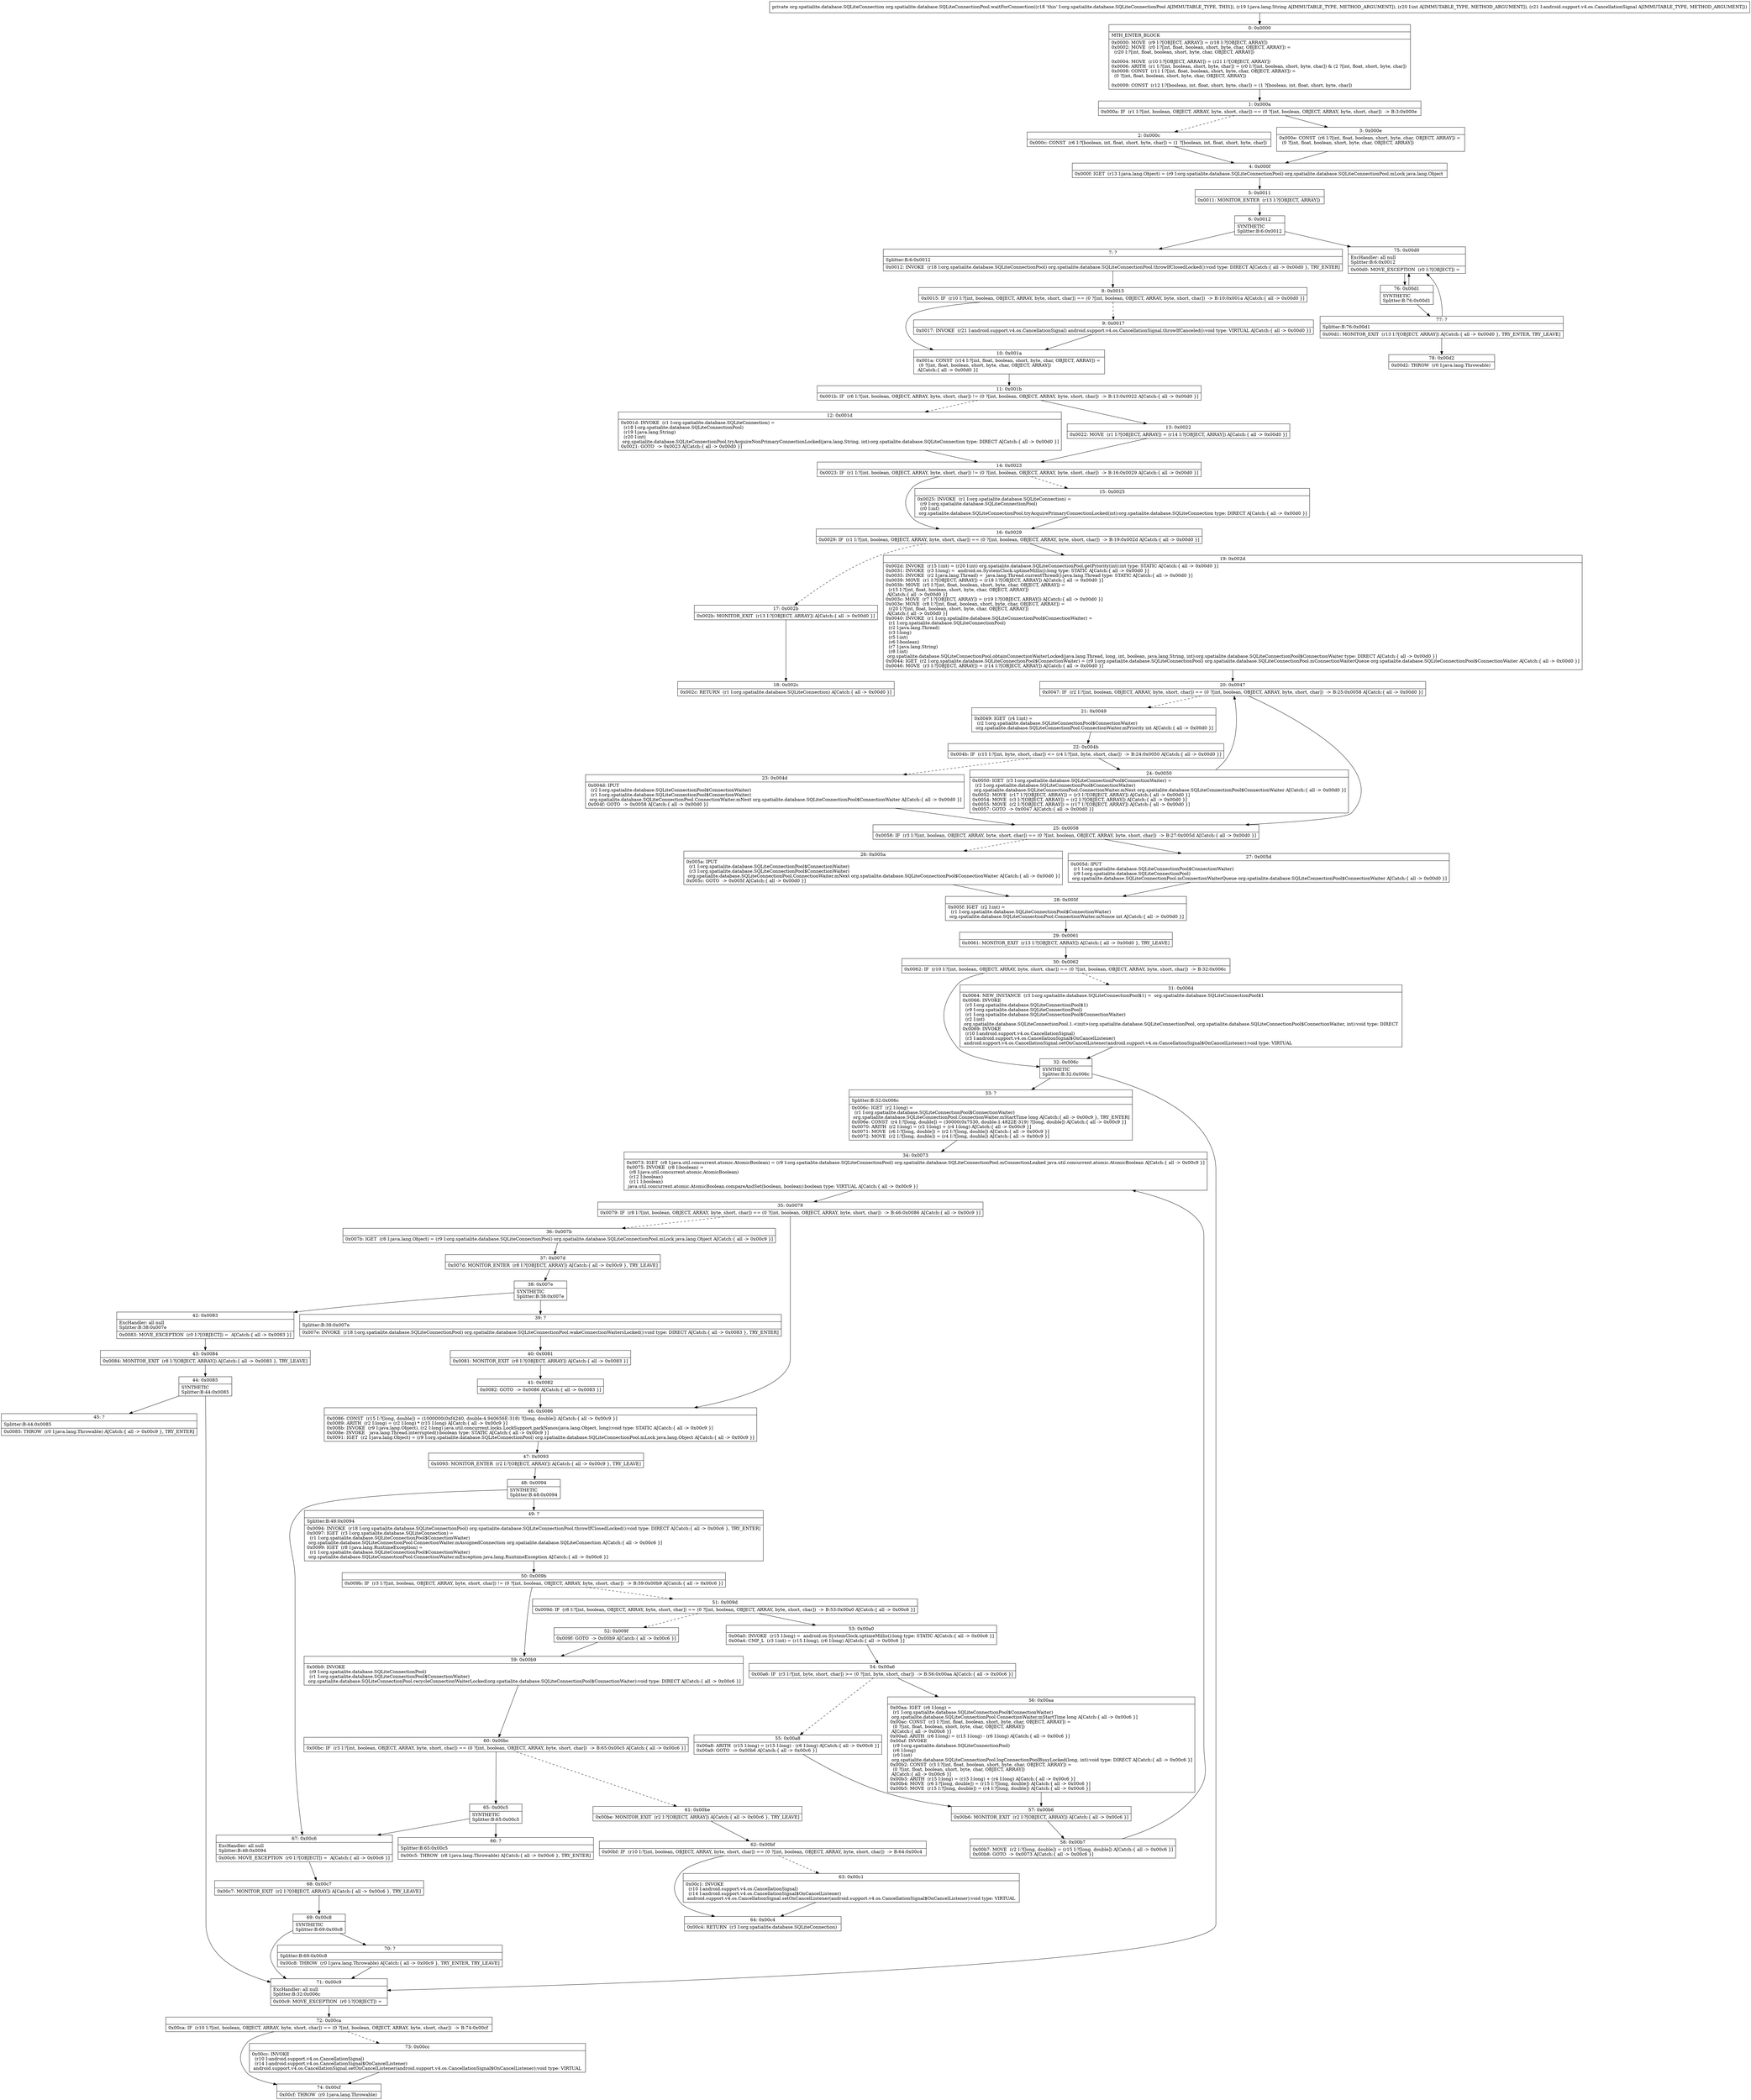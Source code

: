 digraph "CFG fororg.spatialite.database.SQLiteConnectionPool.waitForConnection(Ljava\/lang\/String;ILandroid\/support\/v4\/os\/CancellationSignal;)Lorg\/spatialite\/database\/SQLiteConnection;" {
Node_0 [shape=record,label="{0\:\ 0x0000|MTH_ENTER_BLOCK\l|0x0000: MOVE  (r9 I:?[OBJECT, ARRAY]) = (r18 I:?[OBJECT, ARRAY]) \l0x0002: MOVE  (r0 I:?[int, float, boolean, short, byte, char, OBJECT, ARRAY]) = \l  (r20 I:?[int, float, boolean, short, byte, char, OBJECT, ARRAY])\l \l0x0004: MOVE  (r10 I:?[OBJECT, ARRAY]) = (r21 I:?[OBJECT, ARRAY]) \l0x0006: ARITH  (r1 I:?[int, boolean, short, byte, char]) = (r0 I:?[int, boolean, short, byte, char]) & (2 ?[int, float, short, byte, char]) \l0x0008: CONST  (r11 I:?[int, float, boolean, short, byte, char, OBJECT, ARRAY]) = \l  (0 ?[int, float, boolean, short, byte, char, OBJECT, ARRAY])\l \l0x0009: CONST  (r12 I:?[boolean, int, float, short, byte, char]) = (1 ?[boolean, int, float, short, byte, char]) \l}"];
Node_1 [shape=record,label="{1\:\ 0x000a|0x000a: IF  (r1 I:?[int, boolean, OBJECT, ARRAY, byte, short, char]) == (0 ?[int, boolean, OBJECT, ARRAY, byte, short, char])  \-\> B:3:0x000e \l}"];
Node_2 [shape=record,label="{2\:\ 0x000c|0x000c: CONST  (r6 I:?[boolean, int, float, short, byte, char]) = (1 ?[boolean, int, float, short, byte, char]) \l}"];
Node_3 [shape=record,label="{3\:\ 0x000e|0x000e: CONST  (r6 I:?[int, float, boolean, short, byte, char, OBJECT, ARRAY]) = \l  (0 ?[int, float, boolean, short, byte, char, OBJECT, ARRAY])\l \l}"];
Node_4 [shape=record,label="{4\:\ 0x000f|0x000f: IGET  (r13 I:java.lang.Object) = (r9 I:org.spatialite.database.SQLiteConnectionPool) org.spatialite.database.SQLiteConnectionPool.mLock java.lang.Object \l}"];
Node_5 [shape=record,label="{5\:\ 0x0011|0x0011: MONITOR_ENTER  (r13 I:?[OBJECT, ARRAY]) \l}"];
Node_6 [shape=record,label="{6\:\ 0x0012|SYNTHETIC\lSplitter:B:6:0x0012\l}"];
Node_7 [shape=record,label="{7\:\ ?|Splitter:B:6:0x0012\l|0x0012: INVOKE  (r18 I:org.spatialite.database.SQLiteConnectionPool) org.spatialite.database.SQLiteConnectionPool.throwIfClosedLocked():void type: DIRECT A[Catch:\{ all \-\> 0x00d0 \}, TRY_ENTER]\l}"];
Node_8 [shape=record,label="{8\:\ 0x0015|0x0015: IF  (r10 I:?[int, boolean, OBJECT, ARRAY, byte, short, char]) == (0 ?[int, boolean, OBJECT, ARRAY, byte, short, char])  \-\> B:10:0x001a A[Catch:\{ all \-\> 0x00d0 \}]\l}"];
Node_9 [shape=record,label="{9\:\ 0x0017|0x0017: INVOKE  (r21 I:android.support.v4.os.CancellationSignal) android.support.v4.os.CancellationSignal.throwIfCanceled():void type: VIRTUAL A[Catch:\{ all \-\> 0x00d0 \}]\l}"];
Node_10 [shape=record,label="{10\:\ 0x001a|0x001a: CONST  (r14 I:?[int, float, boolean, short, byte, char, OBJECT, ARRAY]) = \l  (0 ?[int, float, boolean, short, byte, char, OBJECT, ARRAY])\l A[Catch:\{ all \-\> 0x00d0 \}]\l}"];
Node_11 [shape=record,label="{11\:\ 0x001b|0x001b: IF  (r6 I:?[int, boolean, OBJECT, ARRAY, byte, short, char]) != (0 ?[int, boolean, OBJECT, ARRAY, byte, short, char])  \-\> B:13:0x0022 A[Catch:\{ all \-\> 0x00d0 \}]\l}"];
Node_12 [shape=record,label="{12\:\ 0x001d|0x001d: INVOKE  (r1 I:org.spatialite.database.SQLiteConnection) = \l  (r18 I:org.spatialite.database.SQLiteConnectionPool)\l  (r19 I:java.lang.String)\l  (r20 I:int)\l org.spatialite.database.SQLiteConnectionPool.tryAcquireNonPrimaryConnectionLocked(java.lang.String, int):org.spatialite.database.SQLiteConnection type: DIRECT A[Catch:\{ all \-\> 0x00d0 \}]\l0x0021: GOTO  \-\> 0x0023 A[Catch:\{ all \-\> 0x00d0 \}]\l}"];
Node_13 [shape=record,label="{13\:\ 0x0022|0x0022: MOVE  (r1 I:?[OBJECT, ARRAY]) = (r14 I:?[OBJECT, ARRAY]) A[Catch:\{ all \-\> 0x00d0 \}]\l}"];
Node_14 [shape=record,label="{14\:\ 0x0023|0x0023: IF  (r1 I:?[int, boolean, OBJECT, ARRAY, byte, short, char]) != (0 ?[int, boolean, OBJECT, ARRAY, byte, short, char])  \-\> B:16:0x0029 A[Catch:\{ all \-\> 0x00d0 \}]\l}"];
Node_15 [shape=record,label="{15\:\ 0x0025|0x0025: INVOKE  (r1 I:org.spatialite.database.SQLiteConnection) = \l  (r9 I:org.spatialite.database.SQLiteConnectionPool)\l  (r0 I:int)\l org.spatialite.database.SQLiteConnectionPool.tryAcquirePrimaryConnectionLocked(int):org.spatialite.database.SQLiteConnection type: DIRECT A[Catch:\{ all \-\> 0x00d0 \}]\l}"];
Node_16 [shape=record,label="{16\:\ 0x0029|0x0029: IF  (r1 I:?[int, boolean, OBJECT, ARRAY, byte, short, char]) == (0 ?[int, boolean, OBJECT, ARRAY, byte, short, char])  \-\> B:19:0x002d A[Catch:\{ all \-\> 0x00d0 \}]\l}"];
Node_17 [shape=record,label="{17\:\ 0x002b|0x002b: MONITOR_EXIT  (r13 I:?[OBJECT, ARRAY]) A[Catch:\{ all \-\> 0x00d0 \}]\l}"];
Node_18 [shape=record,label="{18\:\ 0x002c|0x002c: RETURN  (r1 I:org.spatialite.database.SQLiteConnection) A[Catch:\{ all \-\> 0x00d0 \}]\l}"];
Node_19 [shape=record,label="{19\:\ 0x002d|0x002d: INVOKE  (r15 I:int) = (r20 I:int) org.spatialite.database.SQLiteConnectionPool.getPriority(int):int type: STATIC A[Catch:\{ all \-\> 0x00d0 \}]\l0x0031: INVOKE  (r3 I:long) =  android.os.SystemClock.uptimeMillis():long type: STATIC A[Catch:\{ all \-\> 0x00d0 \}]\l0x0035: INVOKE  (r2 I:java.lang.Thread) =  java.lang.Thread.currentThread():java.lang.Thread type: STATIC A[Catch:\{ all \-\> 0x00d0 \}]\l0x0039: MOVE  (r1 I:?[OBJECT, ARRAY]) = (r18 I:?[OBJECT, ARRAY]) A[Catch:\{ all \-\> 0x00d0 \}]\l0x003b: MOVE  (r5 I:?[int, float, boolean, short, byte, char, OBJECT, ARRAY]) = \l  (r15 I:?[int, float, boolean, short, byte, char, OBJECT, ARRAY])\l A[Catch:\{ all \-\> 0x00d0 \}]\l0x003c: MOVE  (r7 I:?[OBJECT, ARRAY]) = (r19 I:?[OBJECT, ARRAY]) A[Catch:\{ all \-\> 0x00d0 \}]\l0x003e: MOVE  (r8 I:?[int, float, boolean, short, byte, char, OBJECT, ARRAY]) = \l  (r20 I:?[int, float, boolean, short, byte, char, OBJECT, ARRAY])\l A[Catch:\{ all \-\> 0x00d0 \}]\l0x0040: INVOKE  (r1 I:org.spatialite.database.SQLiteConnectionPool$ConnectionWaiter) = \l  (r1 I:org.spatialite.database.SQLiteConnectionPool)\l  (r2 I:java.lang.Thread)\l  (r3 I:long)\l  (r5 I:int)\l  (r6 I:boolean)\l  (r7 I:java.lang.String)\l  (r8 I:int)\l org.spatialite.database.SQLiteConnectionPool.obtainConnectionWaiterLocked(java.lang.Thread, long, int, boolean, java.lang.String, int):org.spatialite.database.SQLiteConnectionPool$ConnectionWaiter type: DIRECT A[Catch:\{ all \-\> 0x00d0 \}]\l0x0044: IGET  (r2 I:org.spatialite.database.SQLiteConnectionPool$ConnectionWaiter) = (r9 I:org.spatialite.database.SQLiteConnectionPool) org.spatialite.database.SQLiteConnectionPool.mConnectionWaiterQueue org.spatialite.database.SQLiteConnectionPool$ConnectionWaiter A[Catch:\{ all \-\> 0x00d0 \}]\l0x0046: MOVE  (r3 I:?[OBJECT, ARRAY]) = (r14 I:?[OBJECT, ARRAY]) A[Catch:\{ all \-\> 0x00d0 \}]\l}"];
Node_20 [shape=record,label="{20\:\ 0x0047|0x0047: IF  (r2 I:?[int, boolean, OBJECT, ARRAY, byte, short, char]) == (0 ?[int, boolean, OBJECT, ARRAY, byte, short, char])  \-\> B:25:0x0058 A[Catch:\{ all \-\> 0x00d0 \}]\l}"];
Node_21 [shape=record,label="{21\:\ 0x0049|0x0049: IGET  (r4 I:int) = \l  (r2 I:org.spatialite.database.SQLiteConnectionPool$ConnectionWaiter)\l org.spatialite.database.SQLiteConnectionPool.ConnectionWaiter.mPriority int A[Catch:\{ all \-\> 0x00d0 \}]\l}"];
Node_22 [shape=record,label="{22\:\ 0x004b|0x004b: IF  (r15 I:?[int, byte, short, char]) \<= (r4 I:?[int, byte, short, char])  \-\> B:24:0x0050 A[Catch:\{ all \-\> 0x00d0 \}]\l}"];
Node_23 [shape=record,label="{23\:\ 0x004d|0x004d: IPUT  \l  (r2 I:org.spatialite.database.SQLiteConnectionPool$ConnectionWaiter)\l  (r1 I:org.spatialite.database.SQLiteConnectionPool$ConnectionWaiter)\l org.spatialite.database.SQLiteConnectionPool.ConnectionWaiter.mNext org.spatialite.database.SQLiteConnectionPool$ConnectionWaiter A[Catch:\{ all \-\> 0x00d0 \}]\l0x004f: GOTO  \-\> 0x0058 A[Catch:\{ all \-\> 0x00d0 \}]\l}"];
Node_24 [shape=record,label="{24\:\ 0x0050|0x0050: IGET  (r3 I:org.spatialite.database.SQLiteConnectionPool$ConnectionWaiter) = \l  (r2 I:org.spatialite.database.SQLiteConnectionPool$ConnectionWaiter)\l org.spatialite.database.SQLiteConnectionPool.ConnectionWaiter.mNext org.spatialite.database.SQLiteConnectionPool$ConnectionWaiter A[Catch:\{ all \-\> 0x00d0 \}]\l0x0052: MOVE  (r17 I:?[OBJECT, ARRAY]) = (r3 I:?[OBJECT, ARRAY]) A[Catch:\{ all \-\> 0x00d0 \}]\l0x0054: MOVE  (r3 I:?[OBJECT, ARRAY]) = (r2 I:?[OBJECT, ARRAY]) A[Catch:\{ all \-\> 0x00d0 \}]\l0x0055: MOVE  (r2 I:?[OBJECT, ARRAY]) = (r17 I:?[OBJECT, ARRAY]) A[Catch:\{ all \-\> 0x00d0 \}]\l0x0057: GOTO  \-\> 0x0047 A[Catch:\{ all \-\> 0x00d0 \}]\l}"];
Node_25 [shape=record,label="{25\:\ 0x0058|0x0058: IF  (r3 I:?[int, boolean, OBJECT, ARRAY, byte, short, char]) == (0 ?[int, boolean, OBJECT, ARRAY, byte, short, char])  \-\> B:27:0x005d A[Catch:\{ all \-\> 0x00d0 \}]\l}"];
Node_26 [shape=record,label="{26\:\ 0x005a|0x005a: IPUT  \l  (r1 I:org.spatialite.database.SQLiteConnectionPool$ConnectionWaiter)\l  (r3 I:org.spatialite.database.SQLiteConnectionPool$ConnectionWaiter)\l org.spatialite.database.SQLiteConnectionPool.ConnectionWaiter.mNext org.spatialite.database.SQLiteConnectionPool$ConnectionWaiter A[Catch:\{ all \-\> 0x00d0 \}]\l0x005c: GOTO  \-\> 0x005f A[Catch:\{ all \-\> 0x00d0 \}]\l}"];
Node_27 [shape=record,label="{27\:\ 0x005d|0x005d: IPUT  \l  (r1 I:org.spatialite.database.SQLiteConnectionPool$ConnectionWaiter)\l  (r9 I:org.spatialite.database.SQLiteConnectionPool)\l org.spatialite.database.SQLiteConnectionPool.mConnectionWaiterQueue org.spatialite.database.SQLiteConnectionPool$ConnectionWaiter A[Catch:\{ all \-\> 0x00d0 \}]\l}"];
Node_28 [shape=record,label="{28\:\ 0x005f|0x005f: IGET  (r2 I:int) = \l  (r1 I:org.spatialite.database.SQLiteConnectionPool$ConnectionWaiter)\l org.spatialite.database.SQLiteConnectionPool.ConnectionWaiter.mNonce int A[Catch:\{ all \-\> 0x00d0 \}]\l}"];
Node_29 [shape=record,label="{29\:\ 0x0061|0x0061: MONITOR_EXIT  (r13 I:?[OBJECT, ARRAY]) A[Catch:\{ all \-\> 0x00d0 \}, TRY_LEAVE]\l}"];
Node_30 [shape=record,label="{30\:\ 0x0062|0x0062: IF  (r10 I:?[int, boolean, OBJECT, ARRAY, byte, short, char]) == (0 ?[int, boolean, OBJECT, ARRAY, byte, short, char])  \-\> B:32:0x006c \l}"];
Node_31 [shape=record,label="{31\:\ 0x0064|0x0064: NEW_INSTANCE  (r3 I:org.spatialite.database.SQLiteConnectionPool$1) =  org.spatialite.database.SQLiteConnectionPool$1 \l0x0066: INVOKE  \l  (r3 I:org.spatialite.database.SQLiteConnectionPool$1)\l  (r9 I:org.spatialite.database.SQLiteConnectionPool)\l  (r1 I:org.spatialite.database.SQLiteConnectionPool$ConnectionWaiter)\l  (r2 I:int)\l org.spatialite.database.SQLiteConnectionPool.1.\<init\>(org.spatialite.database.SQLiteConnectionPool, org.spatialite.database.SQLiteConnectionPool$ConnectionWaiter, int):void type: DIRECT \l0x0069: INVOKE  \l  (r10 I:android.support.v4.os.CancellationSignal)\l  (r3 I:android.support.v4.os.CancellationSignal$OnCancelListener)\l android.support.v4.os.CancellationSignal.setOnCancelListener(android.support.v4.os.CancellationSignal$OnCancelListener):void type: VIRTUAL \l}"];
Node_32 [shape=record,label="{32\:\ 0x006c|SYNTHETIC\lSplitter:B:32:0x006c\l}"];
Node_33 [shape=record,label="{33\:\ ?|Splitter:B:32:0x006c\l|0x006c: IGET  (r2 I:long) = \l  (r1 I:org.spatialite.database.SQLiteConnectionPool$ConnectionWaiter)\l org.spatialite.database.SQLiteConnectionPool.ConnectionWaiter.mStartTime long A[Catch:\{ all \-\> 0x00c9 \}, TRY_ENTER]\l0x006e: CONST  (r4 I:?[long, double]) = (30000(0x7530, double:1.4822E\-319) ?[long, double]) A[Catch:\{ all \-\> 0x00c9 \}]\l0x0070: ARITH  (r2 I:long) = (r2 I:long) + (r4 I:long) A[Catch:\{ all \-\> 0x00c9 \}]\l0x0071: MOVE  (r6 I:?[long, double]) = (r2 I:?[long, double]) A[Catch:\{ all \-\> 0x00c9 \}]\l0x0072: MOVE  (r2 I:?[long, double]) = (r4 I:?[long, double]) A[Catch:\{ all \-\> 0x00c9 \}]\l}"];
Node_34 [shape=record,label="{34\:\ 0x0073|0x0073: IGET  (r8 I:java.util.concurrent.atomic.AtomicBoolean) = (r9 I:org.spatialite.database.SQLiteConnectionPool) org.spatialite.database.SQLiteConnectionPool.mConnectionLeaked java.util.concurrent.atomic.AtomicBoolean A[Catch:\{ all \-\> 0x00c9 \}]\l0x0075: INVOKE  (r8 I:boolean) = \l  (r8 I:java.util.concurrent.atomic.AtomicBoolean)\l  (r12 I:boolean)\l  (r11 I:boolean)\l java.util.concurrent.atomic.AtomicBoolean.compareAndSet(boolean, boolean):boolean type: VIRTUAL A[Catch:\{ all \-\> 0x00c9 \}]\l}"];
Node_35 [shape=record,label="{35\:\ 0x0079|0x0079: IF  (r8 I:?[int, boolean, OBJECT, ARRAY, byte, short, char]) == (0 ?[int, boolean, OBJECT, ARRAY, byte, short, char])  \-\> B:46:0x0086 A[Catch:\{ all \-\> 0x00c9 \}]\l}"];
Node_36 [shape=record,label="{36\:\ 0x007b|0x007b: IGET  (r8 I:java.lang.Object) = (r9 I:org.spatialite.database.SQLiteConnectionPool) org.spatialite.database.SQLiteConnectionPool.mLock java.lang.Object A[Catch:\{ all \-\> 0x00c9 \}]\l}"];
Node_37 [shape=record,label="{37\:\ 0x007d|0x007d: MONITOR_ENTER  (r8 I:?[OBJECT, ARRAY]) A[Catch:\{ all \-\> 0x00c9 \}, TRY_LEAVE]\l}"];
Node_38 [shape=record,label="{38\:\ 0x007e|SYNTHETIC\lSplitter:B:38:0x007e\l}"];
Node_39 [shape=record,label="{39\:\ ?|Splitter:B:38:0x007e\l|0x007e: INVOKE  (r18 I:org.spatialite.database.SQLiteConnectionPool) org.spatialite.database.SQLiteConnectionPool.wakeConnectionWaitersLocked():void type: DIRECT A[Catch:\{ all \-\> 0x0083 \}, TRY_ENTER]\l}"];
Node_40 [shape=record,label="{40\:\ 0x0081|0x0081: MONITOR_EXIT  (r8 I:?[OBJECT, ARRAY]) A[Catch:\{ all \-\> 0x0083 \}]\l}"];
Node_41 [shape=record,label="{41\:\ 0x0082|0x0082: GOTO  \-\> 0x0086 A[Catch:\{ all \-\> 0x0083 \}]\l}"];
Node_42 [shape=record,label="{42\:\ 0x0083|ExcHandler: all null\lSplitter:B:38:0x007e\l|0x0083: MOVE_EXCEPTION  (r0 I:?[OBJECT]) =  A[Catch:\{ all \-\> 0x0083 \}]\l}"];
Node_43 [shape=record,label="{43\:\ 0x0084|0x0084: MONITOR_EXIT  (r8 I:?[OBJECT, ARRAY]) A[Catch:\{ all \-\> 0x0083 \}, TRY_LEAVE]\l}"];
Node_44 [shape=record,label="{44\:\ 0x0085|SYNTHETIC\lSplitter:B:44:0x0085\l}"];
Node_45 [shape=record,label="{45\:\ ?|Splitter:B:44:0x0085\l|0x0085: THROW  (r0 I:java.lang.Throwable) A[Catch:\{ all \-\> 0x00c9 \}, TRY_ENTER]\l}"];
Node_46 [shape=record,label="{46\:\ 0x0086|0x0086: CONST  (r15 I:?[long, double]) = (1000000(0xf4240, double:4.940656E\-318) ?[long, double]) A[Catch:\{ all \-\> 0x00c9 \}]\l0x0089: ARITH  (r2 I:long) = (r2 I:long) * (r15 I:long) A[Catch:\{ all \-\> 0x00c9 \}]\l0x008b: INVOKE  (r9 I:java.lang.Object), (r2 I:long) java.util.concurrent.locks.LockSupport.parkNanos(java.lang.Object, long):void type: STATIC A[Catch:\{ all \-\> 0x00c9 \}]\l0x008e: INVOKE   java.lang.Thread.interrupted():boolean type: STATIC A[Catch:\{ all \-\> 0x00c9 \}]\l0x0091: IGET  (r2 I:java.lang.Object) = (r9 I:org.spatialite.database.SQLiteConnectionPool) org.spatialite.database.SQLiteConnectionPool.mLock java.lang.Object A[Catch:\{ all \-\> 0x00c9 \}]\l}"];
Node_47 [shape=record,label="{47\:\ 0x0093|0x0093: MONITOR_ENTER  (r2 I:?[OBJECT, ARRAY]) A[Catch:\{ all \-\> 0x00c9 \}, TRY_LEAVE]\l}"];
Node_48 [shape=record,label="{48\:\ 0x0094|SYNTHETIC\lSplitter:B:48:0x0094\l}"];
Node_49 [shape=record,label="{49\:\ ?|Splitter:B:48:0x0094\l|0x0094: INVOKE  (r18 I:org.spatialite.database.SQLiteConnectionPool) org.spatialite.database.SQLiteConnectionPool.throwIfClosedLocked():void type: DIRECT A[Catch:\{ all \-\> 0x00c6 \}, TRY_ENTER]\l0x0097: IGET  (r3 I:org.spatialite.database.SQLiteConnection) = \l  (r1 I:org.spatialite.database.SQLiteConnectionPool$ConnectionWaiter)\l org.spatialite.database.SQLiteConnectionPool.ConnectionWaiter.mAssignedConnection org.spatialite.database.SQLiteConnection A[Catch:\{ all \-\> 0x00c6 \}]\l0x0099: IGET  (r8 I:java.lang.RuntimeException) = \l  (r1 I:org.spatialite.database.SQLiteConnectionPool$ConnectionWaiter)\l org.spatialite.database.SQLiteConnectionPool.ConnectionWaiter.mException java.lang.RuntimeException A[Catch:\{ all \-\> 0x00c6 \}]\l}"];
Node_50 [shape=record,label="{50\:\ 0x009b|0x009b: IF  (r3 I:?[int, boolean, OBJECT, ARRAY, byte, short, char]) != (0 ?[int, boolean, OBJECT, ARRAY, byte, short, char])  \-\> B:59:0x00b9 A[Catch:\{ all \-\> 0x00c6 \}]\l}"];
Node_51 [shape=record,label="{51\:\ 0x009d|0x009d: IF  (r8 I:?[int, boolean, OBJECT, ARRAY, byte, short, char]) == (0 ?[int, boolean, OBJECT, ARRAY, byte, short, char])  \-\> B:53:0x00a0 A[Catch:\{ all \-\> 0x00c6 \}]\l}"];
Node_52 [shape=record,label="{52\:\ 0x009f|0x009f: GOTO  \-\> 0x00b9 A[Catch:\{ all \-\> 0x00c6 \}]\l}"];
Node_53 [shape=record,label="{53\:\ 0x00a0|0x00a0: INVOKE  (r15 I:long) =  android.os.SystemClock.uptimeMillis():long type: STATIC A[Catch:\{ all \-\> 0x00c6 \}]\l0x00a4: CMP_L  (r3 I:int) = (r15 I:long), (r6 I:long) A[Catch:\{ all \-\> 0x00c6 \}]\l}"];
Node_54 [shape=record,label="{54\:\ 0x00a6|0x00a6: IF  (r3 I:?[int, byte, short, char]) \>= (0 ?[int, byte, short, char])  \-\> B:56:0x00aa A[Catch:\{ all \-\> 0x00c6 \}]\l}"];
Node_55 [shape=record,label="{55\:\ 0x00a8|0x00a8: ARITH  (r15 I:long) = (r15 I:long) \- (r6 I:long) A[Catch:\{ all \-\> 0x00c6 \}]\l0x00a9: GOTO  \-\> 0x00b6 A[Catch:\{ all \-\> 0x00c6 \}]\l}"];
Node_56 [shape=record,label="{56\:\ 0x00aa|0x00aa: IGET  (r6 I:long) = \l  (r1 I:org.spatialite.database.SQLiteConnectionPool$ConnectionWaiter)\l org.spatialite.database.SQLiteConnectionPool.ConnectionWaiter.mStartTime long A[Catch:\{ all \-\> 0x00c6 \}]\l0x00ac: CONST  (r3 I:?[int, float, boolean, short, byte, char, OBJECT, ARRAY]) = \l  (0 ?[int, float, boolean, short, byte, char, OBJECT, ARRAY])\l A[Catch:\{ all \-\> 0x00c6 \}]\l0x00ad: ARITH  (r6 I:long) = (r15 I:long) \- (r6 I:long) A[Catch:\{ all \-\> 0x00c6 \}]\l0x00af: INVOKE  \l  (r9 I:org.spatialite.database.SQLiteConnectionPool)\l  (r6 I:long)\l  (r0 I:int)\l org.spatialite.database.SQLiteConnectionPool.logConnectionPoolBusyLocked(long, int):void type: DIRECT A[Catch:\{ all \-\> 0x00c6 \}]\l0x00b2: CONST  (r3 I:?[int, float, boolean, short, byte, char, OBJECT, ARRAY]) = \l  (0 ?[int, float, boolean, short, byte, char, OBJECT, ARRAY])\l A[Catch:\{ all \-\> 0x00c6 \}]\l0x00b3: ARITH  (r15 I:long) = (r15 I:long) + (r4 I:long) A[Catch:\{ all \-\> 0x00c6 \}]\l0x00b4: MOVE  (r6 I:?[long, double]) = (r15 I:?[long, double]) A[Catch:\{ all \-\> 0x00c6 \}]\l0x00b5: MOVE  (r15 I:?[long, double]) = (r4 I:?[long, double]) A[Catch:\{ all \-\> 0x00c6 \}]\l}"];
Node_57 [shape=record,label="{57\:\ 0x00b6|0x00b6: MONITOR_EXIT  (r2 I:?[OBJECT, ARRAY]) A[Catch:\{ all \-\> 0x00c6 \}]\l}"];
Node_58 [shape=record,label="{58\:\ 0x00b7|0x00b7: MOVE  (r2 I:?[long, double]) = (r15 I:?[long, double]) A[Catch:\{ all \-\> 0x00c6 \}]\l0x00b8: GOTO  \-\> 0x0073 A[Catch:\{ all \-\> 0x00c6 \}]\l}"];
Node_59 [shape=record,label="{59\:\ 0x00b9|0x00b9: INVOKE  \l  (r9 I:org.spatialite.database.SQLiteConnectionPool)\l  (r1 I:org.spatialite.database.SQLiteConnectionPool$ConnectionWaiter)\l org.spatialite.database.SQLiteConnectionPool.recycleConnectionWaiterLocked(org.spatialite.database.SQLiteConnectionPool$ConnectionWaiter):void type: DIRECT A[Catch:\{ all \-\> 0x00c6 \}]\l}"];
Node_60 [shape=record,label="{60\:\ 0x00bc|0x00bc: IF  (r3 I:?[int, boolean, OBJECT, ARRAY, byte, short, char]) == (0 ?[int, boolean, OBJECT, ARRAY, byte, short, char])  \-\> B:65:0x00c5 A[Catch:\{ all \-\> 0x00c6 \}]\l}"];
Node_61 [shape=record,label="{61\:\ 0x00be|0x00be: MONITOR_EXIT  (r2 I:?[OBJECT, ARRAY]) A[Catch:\{ all \-\> 0x00c6 \}, TRY_LEAVE]\l}"];
Node_62 [shape=record,label="{62\:\ 0x00bf|0x00bf: IF  (r10 I:?[int, boolean, OBJECT, ARRAY, byte, short, char]) == (0 ?[int, boolean, OBJECT, ARRAY, byte, short, char])  \-\> B:64:0x00c4 \l}"];
Node_63 [shape=record,label="{63\:\ 0x00c1|0x00c1: INVOKE  \l  (r10 I:android.support.v4.os.CancellationSignal)\l  (r14 I:android.support.v4.os.CancellationSignal$OnCancelListener)\l android.support.v4.os.CancellationSignal.setOnCancelListener(android.support.v4.os.CancellationSignal$OnCancelListener):void type: VIRTUAL \l}"];
Node_64 [shape=record,label="{64\:\ 0x00c4|0x00c4: RETURN  (r3 I:org.spatialite.database.SQLiteConnection) \l}"];
Node_65 [shape=record,label="{65\:\ 0x00c5|SYNTHETIC\lSplitter:B:65:0x00c5\l}"];
Node_66 [shape=record,label="{66\:\ ?|Splitter:B:65:0x00c5\l|0x00c5: THROW  (r8 I:java.lang.Throwable) A[Catch:\{ all \-\> 0x00c6 \}, TRY_ENTER]\l}"];
Node_67 [shape=record,label="{67\:\ 0x00c6|ExcHandler: all null\lSplitter:B:48:0x0094\l|0x00c6: MOVE_EXCEPTION  (r0 I:?[OBJECT]) =  A[Catch:\{ all \-\> 0x00c6 \}]\l}"];
Node_68 [shape=record,label="{68\:\ 0x00c7|0x00c7: MONITOR_EXIT  (r2 I:?[OBJECT, ARRAY]) A[Catch:\{ all \-\> 0x00c6 \}, TRY_LEAVE]\l}"];
Node_69 [shape=record,label="{69\:\ 0x00c8|SYNTHETIC\lSplitter:B:69:0x00c8\l}"];
Node_70 [shape=record,label="{70\:\ ?|Splitter:B:69:0x00c8\l|0x00c8: THROW  (r0 I:java.lang.Throwable) A[Catch:\{ all \-\> 0x00c9 \}, TRY_ENTER, TRY_LEAVE]\l}"];
Node_71 [shape=record,label="{71\:\ 0x00c9|ExcHandler: all null\lSplitter:B:32:0x006c\l|0x00c9: MOVE_EXCEPTION  (r0 I:?[OBJECT]) =  \l}"];
Node_72 [shape=record,label="{72\:\ 0x00ca|0x00ca: IF  (r10 I:?[int, boolean, OBJECT, ARRAY, byte, short, char]) == (0 ?[int, boolean, OBJECT, ARRAY, byte, short, char])  \-\> B:74:0x00cf \l}"];
Node_73 [shape=record,label="{73\:\ 0x00cc|0x00cc: INVOKE  \l  (r10 I:android.support.v4.os.CancellationSignal)\l  (r14 I:android.support.v4.os.CancellationSignal$OnCancelListener)\l android.support.v4.os.CancellationSignal.setOnCancelListener(android.support.v4.os.CancellationSignal$OnCancelListener):void type: VIRTUAL \l}"];
Node_74 [shape=record,label="{74\:\ 0x00cf|0x00cf: THROW  (r0 I:java.lang.Throwable) \l}"];
Node_75 [shape=record,label="{75\:\ 0x00d0|ExcHandler: all null\lSplitter:B:6:0x0012\l|0x00d0: MOVE_EXCEPTION  (r0 I:?[OBJECT]) =  \l}"];
Node_76 [shape=record,label="{76\:\ 0x00d1|SYNTHETIC\lSplitter:B:76:0x00d1\l}"];
Node_77 [shape=record,label="{77\:\ ?|Splitter:B:76:0x00d1\l|0x00d1: MONITOR_EXIT  (r13 I:?[OBJECT, ARRAY]) A[Catch:\{ all \-\> 0x00d0 \}, TRY_ENTER, TRY_LEAVE]\l}"];
Node_78 [shape=record,label="{78\:\ 0x00d2|0x00d2: THROW  (r0 I:java.lang.Throwable) \l}"];
MethodNode[shape=record,label="{private org.spatialite.database.SQLiteConnection org.spatialite.database.SQLiteConnectionPool.waitForConnection((r18 'this' I:org.spatialite.database.SQLiteConnectionPool A[IMMUTABLE_TYPE, THIS]), (r19 I:java.lang.String A[IMMUTABLE_TYPE, METHOD_ARGUMENT]), (r20 I:int A[IMMUTABLE_TYPE, METHOD_ARGUMENT]), (r21 I:android.support.v4.os.CancellationSignal A[IMMUTABLE_TYPE, METHOD_ARGUMENT])) }"];
MethodNode -> Node_0;
Node_0 -> Node_1;
Node_1 -> Node_2[style=dashed];
Node_1 -> Node_3;
Node_2 -> Node_4;
Node_3 -> Node_4;
Node_4 -> Node_5;
Node_5 -> Node_6;
Node_6 -> Node_7;
Node_6 -> Node_75;
Node_7 -> Node_8;
Node_8 -> Node_9[style=dashed];
Node_8 -> Node_10;
Node_9 -> Node_10;
Node_10 -> Node_11;
Node_11 -> Node_12[style=dashed];
Node_11 -> Node_13;
Node_12 -> Node_14;
Node_13 -> Node_14;
Node_14 -> Node_15[style=dashed];
Node_14 -> Node_16;
Node_15 -> Node_16;
Node_16 -> Node_17[style=dashed];
Node_16 -> Node_19;
Node_17 -> Node_18;
Node_19 -> Node_20;
Node_20 -> Node_21[style=dashed];
Node_20 -> Node_25;
Node_21 -> Node_22;
Node_22 -> Node_23[style=dashed];
Node_22 -> Node_24;
Node_23 -> Node_25;
Node_24 -> Node_20;
Node_25 -> Node_26[style=dashed];
Node_25 -> Node_27;
Node_26 -> Node_28;
Node_27 -> Node_28;
Node_28 -> Node_29;
Node_29 -> Node_30;
Node_30 -> Node_31[style=dashed];
Node_30 -> Node_32;
Node_31 -> Node_32;
Node_32 -> Node_33;
Node_32 -> Node_71;
Node_33 -> Node_34;
Node_34 -> Node_35;
Node_35 -> Node_36[style=dashed];
Node_35 -> Node_46;
Node_36 -> Node_37;
Node_37 -> Node_38;
Node_38 -> Node_39;
Node_38 -> Node_42;
Node_39 -> Node_40;
Node_40 -> Node_41;
Node_41 -> Node_46;
Node_42 -> Node_43;
Node_43 -> Node_44;
Node_44 -> Node_45;
Node_44 -> Node_71;
Node_46 -> Node_47;
Node_47 -> Node_48;
Node_48 -> Node_49;
Node_48 -> Node_67;
Node_49 -> Node_50;
Node_50 -> Node_51[style=dashed];
Node_50 -> Node_59;
Node_51 -> Node_52[style=dashed];
Node_51 -> Node_53;
Node_52 -> Node_59;
Node_53 -> Node_54;
Node_54 -> Node_55[style=dashed];
Node_54 -> Node_56;
Node_55 -> Node_57;
Node_56 -> Node_57;
Node_57 -> Node_58;
Node_58 -> Node_34;
Node_59 -> Node_60;
Node_60 -> Node_61[style=dashed];
Node_60 -> Node_65;
Node_61 -> Node_62;
Node_62 -> Node_63[style=dashed];
Node_62 -> Node_64;
Node_63 -> Node_64;
Node_65 -> Node_66;
Node_65 -> Node_67;
Node_67 -> Node_68;
Node_68 -> Node_69;
Node_69 -> Node_70;
Node_69 -> Node_71;
Node_70 -> Node_71;
Node_71 -> Node_72;
Node_72 -> Node_73[style=dashed];
Node_72 -> Node_74;
Node_73 -> Node_74;
Node_75 -> Node_76;
Node_76 -> Node_77;
Node_76 -> Node_75;
Node_77 -> Node_78;
Node_77 -> Node_75;
}

